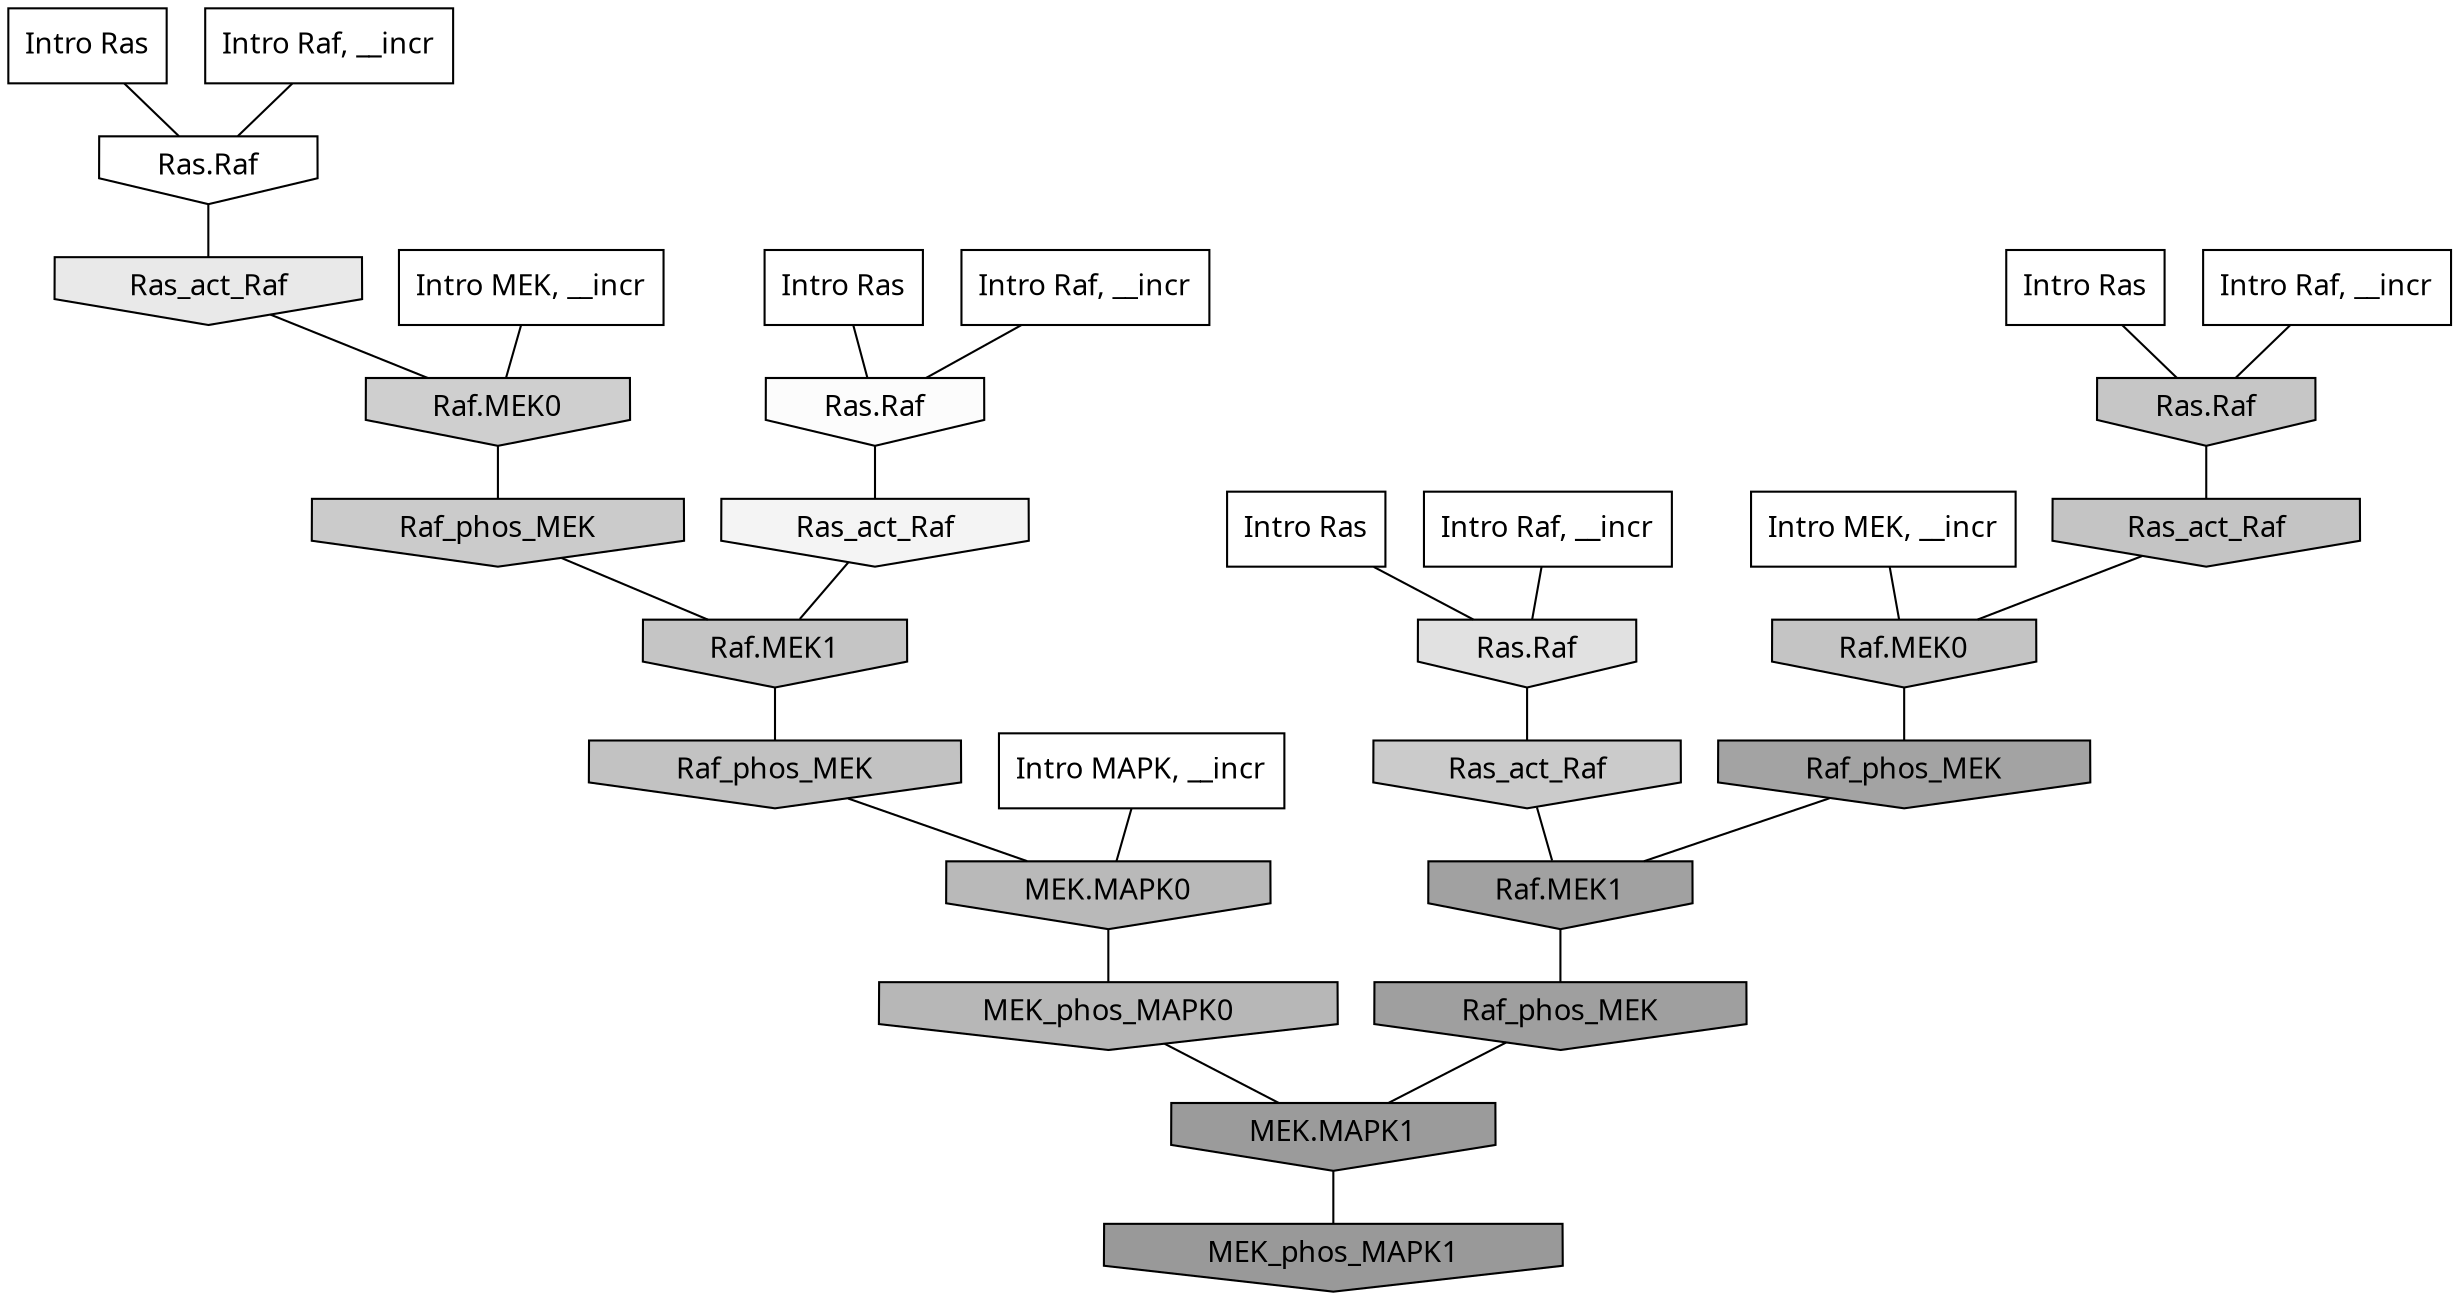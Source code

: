 digraph G{
  rankdir="TB";
  ranksep=0.30;
  node [fontname="CMU Serif"];
  edge [fontname="CMU Serif"];
  
  23 [label="Intro Ras", shape=rectangle, style=filled, fillcolor="0.000 0.000 1.000"]
  
  24 [label="Intro Ras", shape=rectangle, style=filled, fillcolor="0.000 0.000 1.000"]
  
  46 [label="Intro Ras", shape=rectangle, style=filled, fillcolor="0.000 0.000 1.000"]
  
  48 [label="Intro Ras", shape=rectangle, style=filled, fillcolor="0.000 0.000 1.000"]
  
  745 [label="Intro Raf, __incr", shape=rectangle, style=filled, fillcolor="0.000 0.000 1.000"]
  
  847 [label="Intro Raf, __incr", shape=rectangle, style=filled, fillcolor="0.000 0.000 1.000"]
  
  1032 [label="Intro Raf, __incr", shape=rectangle, style=filled, fillcolor="0.000 0.000 1.000"]
  
  1087 [label="Intro Raf, __incr", shape=rectangle, style=filled, fillcolor="0.000 0.000 1.000"]
  
  1919 [label="Intro MEK, __incr", shape=rectangle, style=filled, fillcolor="0.000 0.000 1.000"]
  
  2063 [label="Intro MEK, __incr", shape=rectangle, style=filled, fillcolor="0.000 0.000 1.000"]
  
  2279 [label="Intro MAPK, __incr", shape=rectangle, style=filled, fillcolor="0.000 0.000 1.000"]
  
  3279 [label="Ras.Raf", shape=invhouse, style=filled, fillcolor="0.000 0.000 1.000"]
  
  3406 [label="Ras.Raf", shape=invhouse, style=filled, fillcolor="0.000 0.000 0.986"]
  
  3620 [label="Ras_act_Raf", shape=invhouse, style=filled, fillcolor="0.000 0.000 0.955"]
  
  4197 [label="Ras_act_Raf", shape=invhouse, style=filled, fillcolor="0.000 0.000 0.913"]
  
  4718 [label="Ras.Raf", shape=invhouse, style=filled, fillcolor="0.000 0.000 0.879"]
  
  5915 [label="Raf.MEK0", shape=invhouse, style=filled, fillcolor="0.000 0.000 0.812"]
  
  6237 [label="Raf_phos_MEK", shape=invhouse, style=filled, fillcolor="0.000 0.000 0.795"]
  
  6291 [label="Ras_act_Raf", shape=invhouse, style=filled, fillcolor="0.000 0.000 0.793"]
  
  6735 [label="Ras.Raf", shape=invhouse, style=filled, fillcolor="0.000 0.000 0.775"]
  
  6857 [label="Raf.MEK1", shape=invhouse, style=filled, fillcolor="0.000 0.000 0.771"]
  
  6931 [label="Ras_act_Raf", shape=invhouse, style=filled, fillcolor="0.000 0.000 0.768"]
  
  6938 [label="Raf.MEK0", shape=invhouse, style=filled, fillcolor="0.000 0.000 0.768"]
  
  7260 [label="Raf_phos_MEK", shape=invhouse, style=filled, fillcolor="0.000 0.000 0.758"]
  
  8406 [label="MEK.MAPK0", shape=invhouse, style=filled, fillcolor="0.000 0.000 0.723"]
  
  8608 [label="MEK_phos_MAPK0", shape=invhouse, style=filled, fillcolor="0.000 0.000 0.717"]
  
  12364 [label="Raf_phos_MEK", shape=invhouse, style=filled, fillcolor="0.000 0.000 0.638"]
  
  12823 [label="Raf.MEK1", shape=invhouse, style=filled, fillcolor="0.000 0.000 0.631"]
  
  13369 [label="Raf_phos_MEK", shape=invhouse, style=filled, fillcolor="0.000 0.000 0.622"]
  
  14419 [label="MEK.MAPK1", shape=invhouse, style=filled, fillcolor="0.000 0.000 0.608"]
  
  15004 [label="MEK_phos_MAPK1", shape=invhouse, style=filled, fillcolor="0.000 0.000 0.600"]
  
  
  14419 -> 15004 [dir=none, color="0.000 0.000 0.000"] 
  13369 -> 14419 [dir=none, color="0.000 0.000 0.000"] 
  12823 -> 13369 [dir=none, color="0.000 0.000 0.000"] 
  12364 -> 12823 [dir=none, color="0.000 0.000 0.000"] 
  8608 -> 14419 [dir=none, color="0.000 0.000 0.000"] 
  8406 -> 8608 [dir=none, color="0.000 0.000 0.000"] 
  7260 -> 8406 [dir=none, color="0.000 0.000 0.000"] 
  6938 -> 12364 [dir=none, color="0.000 0.000 0.000"] 
  6931 -> 6938 [dir=none, color="0.000 0.000 0.000"] 
  6857 -> 7260 [dir=none, color="0.000 0.000 0.000"] 
  6735 -> 6931 [dir=none, color="0.000 0.000 0.000"] 
  6291 -> 12823 [dir=none, color="0.000 0.000 0.000"] 
  6237 -> 6857 [dir=none, color="0.000 0.000 0.000"] 
  5915 -> 6237 [dir=none, color="0.000 0.000 0.000"] 
  4718 -> 6291 [dir=none, color="0.000 0.000 0.000"] 
  4197 -> 5915 [dir=none, color="0.000 0.000 0.000"] 
  3620 -> 6857 [dir=none, color="0.000 0.000 0.000"] 
  3406 -> 3620 [dir=none, color="0.000 0.000 0.000"] 
  3279 -> 4197 [dir=none, color="0.000 0.000 0.000"] 
  2279 -> 8406 [dir=none, color="0.000 0.000 0.000"] 
  2063 -> 5915 [dir=none, color="0.000 0.000 0.000"] 
  1919 -> 6938 [dir=none, color="0.000 0.000 0.000"] 
  1087 -> 3406 [dir=none, color="0.000 0.000 0.000"] 
  1032 -> 3279 [dir=none, color="0.000 0.000 0.000"] 
  847 -> 4718 [dir=none, color="0.000 0.000 0.000"] 
  745 -> 6735 [dir=none, color="0.000 0.000 0.000"] 
  48 -> 6735 [dir=none, color="0.000 0.000 0.000"] 
  46 -> 4718 [dir=none, color="0.000 0.000 0.000"] 
  24 -> 3406 [dir=none, color="0.000 0.000 0.000"] 
  23 -> 3279 [dir=none, color="0.000 0.000 0.000"] 
  
  }
